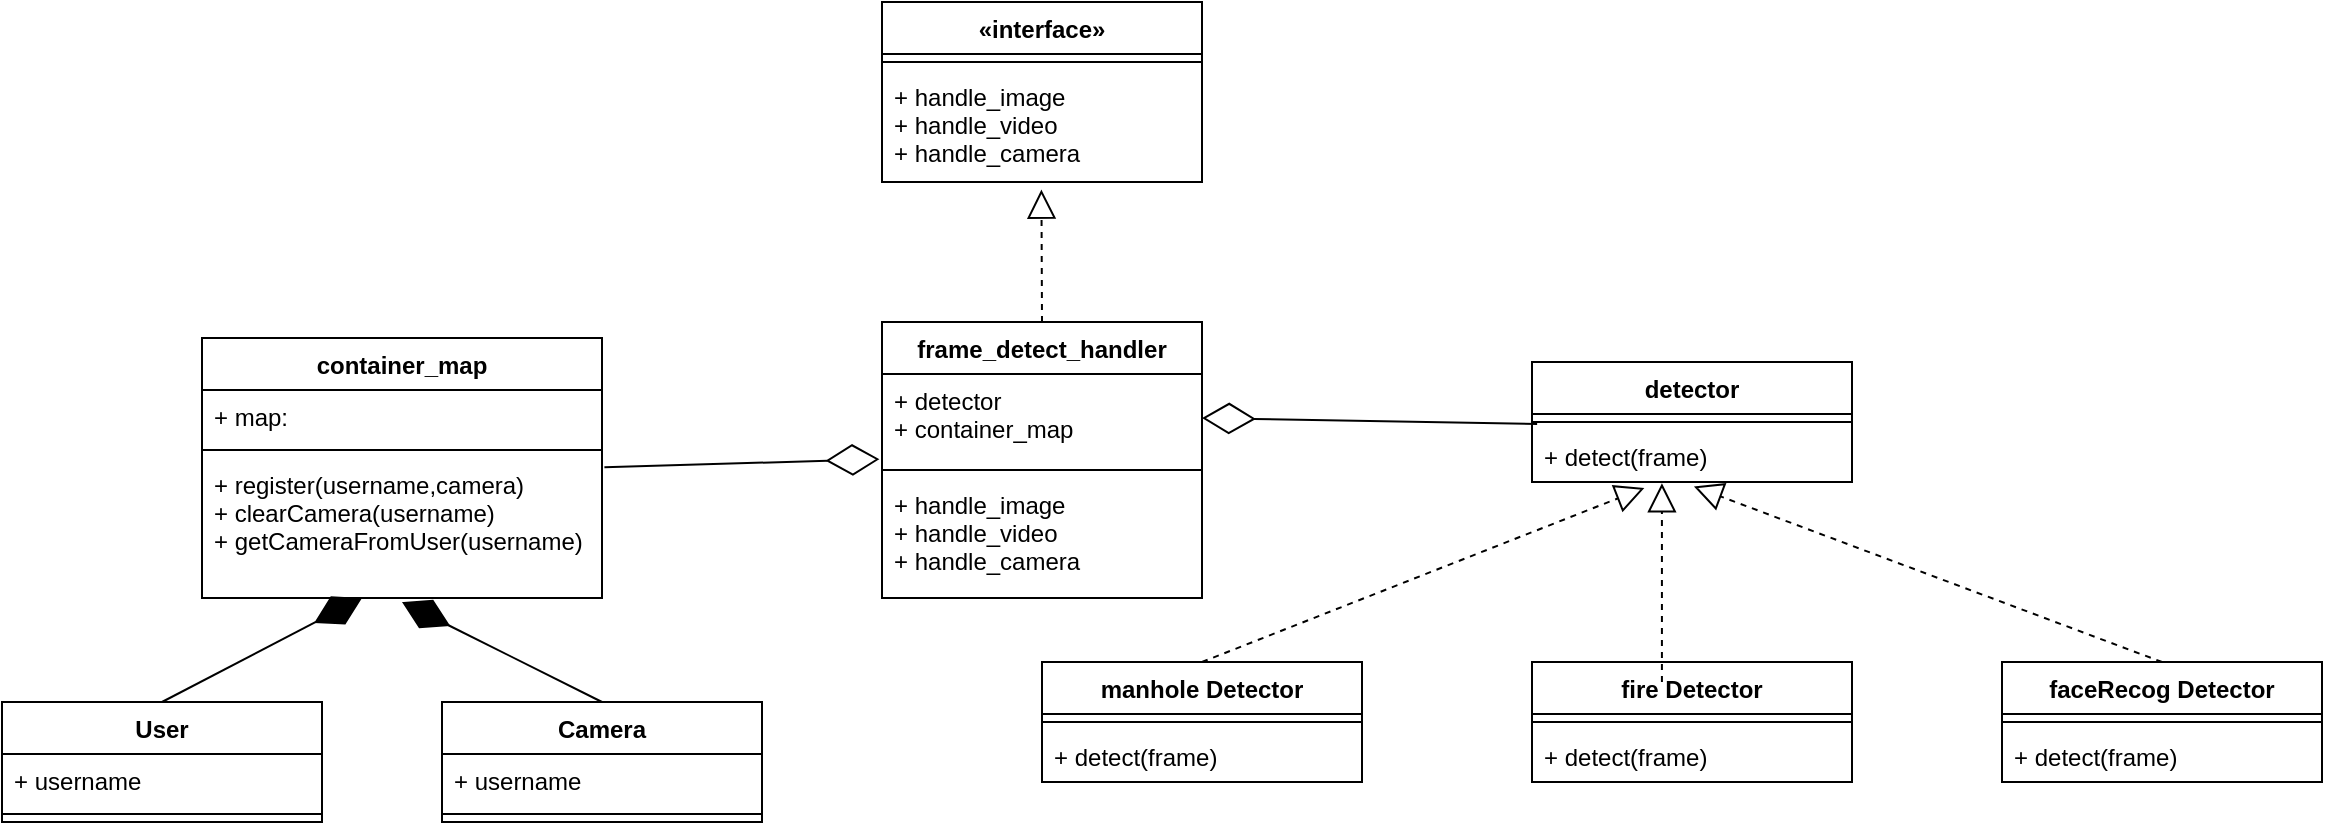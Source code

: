 <mxfile version="20.4.0" type="github">
  <diagram name="Page-1" id="9f46799a-70d6-7492-0946-bef42562c5a5">
    <mxGraphModel dx="1038" dy="579" grid="1" gridSize="10" guides="1" tooltips="1" connect="1" arrows="1" fold="1" page="1" pageScale="1" pageWidth="1100" pageHeight="850" background="none" math="0" shadow="0">
      <root>
        <mxCell id="0" />
        <mxCell id="1" parent="0" />
        <mxCell id="DuOYHpPOITpK8MxlzqWn-26" value="manhole Detector" style="swimlane;fontStyle=1;align=center;verticalAlign=top;childLayout=stackLayout;horizontal=1;startSize=26;horizontalStack=0;resizeParent=1;resizeParentMax=0;resizeLast=0;collapsible=1;marginBottom=0;" vertex="1" parent="1">
          <mxGeometry x="720" y="350" width="160" height="60" as="geometry" />
        </mxCell>
        <mxCell id="DuOYHpPOITpK8MxlzqWn-28" value="" style="line;strokeWidth=1;fillColor=none;align=left;verticalAlign=middle;spacingTop=-1;spacingLeft=3;spacingRight=3;rotatable=0;labelPosition=right;points=[];portConstraint=eastwest;strokeColor=inherit;" vertex="1" parent="DuOYHpPOITpK8MxlzqWn-26">
          <mxGeometry y="26" width="160" height="8" as="geometry" />
        </mxCell>
        <mxCell id="DuOYHpPOITpK8MxlzqWn-29" value="+ detect(frame)" style="text;strokeColor=none;fillColor=none;align=left;verticalAlign=top;spacingLeft=4;spacingRight=4;overflow=hidden;rotatable=0;points=[[0,0.5],[1,0.5]];portConstraint=eastwest;" vertex="1" parent="DuOYHpPOITpK8MxlzqWn-26">
          <mxGeometry y="34" width="160" height="26" as="geometry" />
        </mxCell>
        <mxCell id="DuOYHpPOITpK8MxlzqWn-30" value="fire Detector" style="swimlane;fontStyle=1;align=center;verticalAlign=top;childLayout=stackLayout;horizontal=1;startSize=26;horizontalStack=0;resizeParent=1;resizeParentMax=0;resizeLast=0;collapsible=1;marginBottom=0;" vertex="1" parent="1">
          <mxGeometry x="965" y="350" width="160" height="60" as="geometry" />
        </mxCell>
        <mxCell id="DuOYHpPOITpK8MxlzqWn-32" value="" style="line;strokeWidth=1;fillColor=none;align=left;verticalAlign=middle;spacingTop=-1;spacingLeft=3;spacingRight=3;rotatable=0;labelPosition=right;points=[];portConstraint=eastwest;strokeColor=inherit;" vertex="1" parent="DuOYHpPOITpK8MxlzqWn-30">
          <mxGeometry y="26" width="160" height="8" as="geometry" />
        </mxCell>
        <mxCell id="DuOYHpPOITpK8MxlzqWn-33" value="+ detect(frame)" style="text;strokeColor=none;fillColor=none;align=left;verticalAlign=top;spacingLeft=4;spacingRight=4;overflow=hidden;rotatable=0;points=[[0,0.5],[1,0.5]];portConstraint=eastwest;" vertex="1" parent="DuOYHpPOITpK8MxlzqWn-30">
          <mxGeometry y="34" width="160" height="26" as="geometry" />
        </mxCell>
        <mxCell id="DuOYHpPOITpK8MxlzqWn-34" value="faceRecog Detector" style="swimlane;fontStyle=1;align=center;verticalAlign=top;childLayout=stackLayout;horizontal=1;startSize=26;horizontalStack=0;resizeParent=1;resizeParentMax=0;resizeLast=0;collapsible=1;marginBottom=0;" vertex="1" parent="1">
          <mxGeometry x="1200" y="350" width="160" height="60" as="geometry" />
        </mxCell>
        <mxCell id="DuOYHpPOITpK8MxlzqWn-36" value="" style="line;strokeWidth=1;fillColor=none;align=left;verticalAlign=middle;spacingTop=-1;spacingLeft=3;spacingRight=3;rotatable=0;labelPosition=right;points=[];portConstraint=eastwest;strokeColor=inherit;" vertex="1" parent="DuOYHpPOITpK8MxlzqWn-34">
          <mxGeometry y="26" width="160" height="8" as="geometry" />
        </mxCell>
        <mxCell id="DuOYHpPOITpK8MxlzqWn-37" value="+ detect(frame)" style="text;strokeColor=none;fillColor=none;align=left;verticalAlign=top;spacingLeft=4;spacingRight=4;overflow=hidden;rotatable=0;points=[[0,0.5],[1,0.5]];portConstraint=eastwest;" vertex="1" parent="DuOYHpPOITpK8MxlzqWn-34">
          <mxGeometry y="34" width="160" height="26" as="geometry" />
        </mxCell>
        <mxCell id="DuOYHpPOITpK8MxlzqWn-43" value="«interface»&#xa;" style="swimlane;fontStyle=1;align=center;verticalAlign=top;childLayout=stackLayout;horizontal=1;startSize=26;horizontalStack=0;resizeParent=1;resizeParentMax=0;resizeLast=0;collapsible=1;marginBottom=0;" vertex="1" parent="1">
          <mxGeometry x="640" y="20" width="160" height="90" as="geometry" />
        </mxCell>
        <mxCell id="DuOYHpPOITpK8MxlzqWn-45" value="" style="line;strokeWidth=1;fillColor=none;align=left;verticalAlign=middle;spacingTop=-1;spacingLeft=3;spacingRight=3;rotatable=0;labelPosition=right;points=[];portConstraint=eastwest;strokeColor=inherit;" vertex="1" parent="DuOYHpPOITpK8MxlzqWn-43">
          <mxGeometry y="26" width="160" height="8" as="geometry" />
        </mxCell>
        <mxCell id="DuOYHpPOITpK8MxlzqWn-46" value="+ handle_image&#xa;+ handle_video&#xa;+ handle_camera" style="text;strokeColor=none;fillColor=none;align=left;verticalAlign=top;spacingLeft=4;spacingRight=4;overflow=hidden;rotatable=0;points=[[0,0.5],[1,0.5]];portConstraint=eastwest;" vertex="1" parent="DuOYHpPOITpK8MxlzqWn-43">
          <mxGeometry y="34" width="160" height="56" as="geometry" />
        </mxCell>
        <mxCell id="DuOYHpPOITpK8MxlzqWn-47" value="" style="endArrow=block;dashed=1;endFill=0;endSize=12;html=1;rounded=0;entryX=0.492;entryY=1.068;entryDx=0;entryDy=0;entryPerimeter=0;" edge="1" parent="1">
          <mxGeometry width="160" relative="1" as="geometry">
            <mxPoint x="720" y="180" as="sourcePoint" />
            <mxPoint x="719.72" y="113.808" as="targetPoint" />
          </mxGeometry>
        </mxCell>
        <mxCell id="DuOYHpPOITpK8MxlzqWn-49" value="detector" style="swimlane;fontStyle=1;align=center;verticalAlign=top;childLayout=stackLayout;horizontal=1;startSize=26;horizontalStack=0;resizeParent=1;resizeParentMax=0;resizeLast=0;collapsible=1;marginBottom=0;" vertex="1" parent="1">
          <mxGeometry x="965" y="200" width="160" height="60" as="geometry" />
        </mxCell>
        <mxCell id="DuOYHpPOITpK8MxlzqWn-50" value="" style="line;strokeWidth=1;fillColor=none;align=left;verticalAlign=middle;spacingTop=-1;spacingLeft=3;spacingRight=3;rotatable=0;labelPosition=right;points=[];portConstraint=eastwest;strokeColor=inherit;" vertex="1" parent="DuOYHpPOITpK8MxlzqWn-49">
          <mxGeometry y="26" width="160" height="8" as="geometry" />
        </mxCell>
        <mxCell id="DuOYHpPOITpK8MxlzqWn-51" value="+ detect(frame)" style="text;strokeColor=none;fillColor=none;align=left;verticalAlign=top;spacingLeft=4;spacingRight=4;overflow=hidden;rotatable=0;points=[[0,0.5],[1,0.5]];portConstraint=eastwest;" vertex="1" parent="DuOYHpPOITpK8MxlzqWn-49">
          <mxGeometry y="34" width="160" height="26" as="geometry" />
        </mxCell>
        <mxCell id="DuOYHpPOITpK8MxlzqWn-52" value="frame_detect_handler" style="swimlane;fontStyle=1;align=center;verticalAlign=top;childLayout=stackLayout;horizontal=1;startSize=26;horizontalStack=0;resizeParent=1;resizeParentMax=0;resizeLast=0;collapsible=1;marginBottom=0;" vertex="1" parent="1">
          <mxGeometry x="640" y="180" width="160" height="138" as="geometry" />
        </mxCell>
        <mxCell id="DuOYHpPOITpK8MxlzqWn-53" value="+ detector&#xa;+ container_map" style="text;strokeColor=none;fillColor=none;align=left;verticalAlign=top;spacingLeft=4;spacingRight=4;overflow=hidden;rotatable=0;points=[[0,0.5],[1,0.5]];portConstraint=eastwest;" vertex="1" parent="DuOYHpPOITpK8MxlzqWn-52">
          <mxGeometry y="26" width="160" height="44" as="geometry" />
        </mxCell>
        <mxCell id="DuOYHpPOITpK8MxlzqWn-54" value="" style="line;strokeWidth=1;fillColor=none;align=left;verticalAlign=middle;spacingTop=-1;spacingLeft=3;spacingRight=3;rotatable=0;labelPosition=right;points=[];portConstraint=eastwest;strokeColor=inherit;" vertex="1" parent="DuOYHpPOITpK8MxlzqWn-52">
          <mxGeometry y="70" width="160" height="8" as="geometry" />
        </mxCell>
        <mxCell id="DuOYHpPOITpK8MxlzqWn-55" value="+ handle_image&#xa;+ handle_video&#xa;+ handle_camera" style="text;strokeColor=none;fillColor=none;align=left;verticalAlign=top;spacingLeft=4;spacingRight=4;overflow=hidden;rotatable=0;points=[[0,0.5],[1,0.5]];portConstraint=eastwest;" vertex="1" parent="DuOYHpPOITpK8MxlzqWn-52">
          <mxGeometry y="78" width="160" height="60" as="geometry" />
        </mxCell>
        <mxCell id="DuOYHpPOITpK8MxlzqWn-56" value="" style="endArrow=block;dashed=1;endFill=0;endSize=12;html=1;rounded=0;entryX=0.351;entryY=1.115;entryDx=0;entryDy=0;entryPerimeter=0;exitX=0.5;exitY=0;exitDx=0;exitDy=0;" edge="1" parent="1" source="DuOYHpPOITpK8MxlzqWn-26" target="DuOYHpPOITpK8MxlzqWn-51">
          <mxGeometry width="160" relative="1" as="geometry">
            <mxPoint x="810" y="320" as="sourcePoint" />
            <mxPoint x="970" y="320" as="targetPoint" />
          </mxGeometry>
        </mxCell>
        <mxCell id="DuOYHpPOITpK8MxlzqWn-57" value="" style="endArrow=block;dashed=1;endFill=0;endSize=12;html=1;rounded=0;exitX=0.406;exitY=0.167;exitDx=0;exitDy=0;exitPerimeter=0;entryX=0.406;entryY=1.023;entryDx=0;entryDy=0;entryPerimeter=0;" edge="1" parent="1" source="DuOYHpPOITpK8MxlzqWn-30" target="DuOYHpPOITpK8MxlzqWn-51">
          <mxGeometry width="160" relative="1" as="geometry">
            <mxPoint x="1020" y="310" as="sourcePoint" />
            <mxPoint x="1030" y="250" as="targetPoint" />
          </mxGeometry>
        </mxCell>
        <mxCell id="DuOYHpPOITpK8MxlzqWn-58" value="" style="endArrow=block;dashed=1;endFill=0;endSize=12;html=1;rounded=0;exitX=0.5;exitY=0;exitDx=0;exitDy=0;entryX=0.506;entryY=1.085;entryDx=0;entryDy=0;entryPerimeter=0;" edge="1" parent="1" source="DuOYHpPOITpK8MxlzqWn-34" target="DuOYHpPOITpK8MxlzqWn-51">
          <mxGeometry width="160" relative="1" as="geometry">
            <mxPoint x="1170" y="300" as="sourcePoint" />
            <mxPoint x="1030" y="240" as="targetPoint" />
          </mxGeometry>
        </mxCell>
        <mxCell id="DuOYHpPOITpK8MxlzqWn-59" value="" style="endArrow=diamondThin;endFill=0;endSize=24;html=1;rounded=0;exitX=0.016;exitY=0.625;exitDx=0;exitDy=0;exitPerimeter=0;entryX=1;entryY=0.5;entryDx=0;entryDy=0;" edge="1" parent="1" source="DuOYHpPOITpK8MxlzqWn-50" target="DuOYHpPOITpK8MxlzqWn-53">
          <mxGeometry width="160" relative="1" as="geometry">
            <mxPoint x="720" y="200" as="sourcePoint" />
            <mxPoint x="880" y="200" as="targetPoint" />
          </mxGeometry>
        </mxCell>
        <mxCell id="DuOYHpPOITpK8MxlzqWn-60" value="User" style="swimlane;fontStyle=1;align=center;verticalAlign=top;childLayout=stackLayout;horizontal=1;startSize=26;horizontalStack=0;resizeParent=1;resizeParentMax=0;resizeLast=0;collapsible=1;marginBottom=0;" vertex="1" parent="1">
          <mxGeometry x="200" y="370" width="160" height="60" as="geometry" />
        </mxCell>
        <mxCell id="DuOYHpPOITpK8MxlzqWn-61" value="+ username" style="text;strokeColor=none;fillColor=none;align=left;verticalAlign=top;spacingLeft=4;spacingRight=4;overflow=hidden;rotatable=0;points=[[0,0.5],[1,0.5]];portConstraint=eastwest;" vertex="1" parent="DuOYHpPOITpK8MxlzqWn-60">
          <mxGeometry y="26" width="160" height="26" as="geometry" />
        </mxCell>
        <mxCell id="DuOYHpPOITpK8MxlzqWn-62" value="" style="line;strokeWidth=1;fillColor=none;align=left;verticalAlign=middle;spacingTop=-1;spacingLeft=3;spacingRight=3;rotatable=0;labelPosition=right;points=[];portConstraint=eastwest;strokeColor=inherit;" vertex="1" parent="DuOYHpPOITpK8MxlzqWn-60">
          <mxGeometry y="52" width="160" height="8" as="geometry" />
        </mxCell>
        <mxCell id="DuOYHpPOITpK8MxlzqWn-64" value="container_map" style="swimlane;fontStyle=1;align=center;verticalAlign=top;childLayout=stackLayout;horizontal=1;startSize=26;horizontalStack=0;resizeParent=1;resizeParentMax=0;resizeLast=0;collapsible=1;marginBottom=0;" vertex="1" parent="1">
          <mxGeometry x="300" y="188" width="200" height="130" as="geometry" />
        </mxCell>
        <mxCell id="DuOYHpPOITpK8MxlzqWn-65" value="+ map: " style="text;strokeColor=none;fillColor=none;align=left;verticalAlign=top;spacingLeft=4;spacingRight=4;overflow=hidden;rotatable=0;points=[[0,0.5],[1,0.5]];portConstraint=eastwest;" vertex="1" parent="DuOYHpPOITpK8MxlzqWn-64">
          <mxGeometry y="26" width="200" height="26" as="geometry" />
        </mxCell>
        <mxCell id="DuOYHpPOITpK8MxlzqWn-66" value="" style="line;strokeWidth=1;fillColor=none;align=left;verticalAlign=middle;spacingTop=-1;spacingLeft=3;spacingRight=3;rotatable=0;labelPosition=right;points=[];portConstraint=eastwest;strokeColor=inherit;" vertex="1" parent="DuOYHpPOITpK8MxlzqWn-64">
          <mxGeometry y="52" width="200" height="8" as="geometry" />
        </mxCell>
        <mxCell id="DuOYHpPOITpK8MxlzqWn-67" value="+ register(username,camera)&#xa;+ clearCamera(username)&#xa;+ getCameraFromUser(username)" style="text;strokeColor=none;fillColor=none;align=left;verticalAlign=top;spacingLeft=4;spacingRight=4;overflow=hidden;rotatable=0;points=[[0,0.5],[1,0.5]];portConstraint=eastwest;" vertex="1" parent="DuOYHpPOITpK8MxlzqWn-64">
          <mxGeometry y="60" width="200" height="70" as="geometry" />
        </mxCell>
        <mxCell id="DuOYHpPOITpK8MxlzqWn-68" value="Camera" style="swimlane;fontStyle=1;align=center;verticalAlign=top;childLayout=stackLayout;horizontal=1;startSize=26;horizontalStack=0;resizeParent=1;resizeParentMax=0;resizeLast=0;collapsible=1;marginBottom=0;" vertex="1" parent="1">
          <mxGeometry x="420" y="370" width="160" height="60" as="geometry" />
        </mxCell>
        <mxCell id="DuOYHpPOITpK8MxlzqWn-69" value="+ username" style="text;strokeColor=none;fillColor=none;align=left;verticalAlign=top;spacingLeft=4;spacingRight=4;overflow=hidden;rotatable=0;points=[[0,0.5],[1,0.5]];portConstraint=eastwest;" vertex="1" parent="DuOYHpPOITpK8MxlzqWn-68">
          <mxGeometry y="26" width="160" height="26" as="geometry" />
        </mxCell>
        <mxCell id="DuOYHpPOITpK8MxlzqWn-70" value="" style="line;strokeWidth=1;fillColor=none;align=left;verticalAlign=middle;spacingTop=-1;spacingLeft=3;spacingRight=3;rotatable=0;labelPosition=right;points=[];portConstraint=eastwest;strokeColor=inherit;" vertex="1" parent="DuOYHpPOITpK8MxlzqWn-68">
          <mxGeometry y="52" width="160" height="8" as="geometry" />
        </mxCell>
        <mxCell id="DuOYHpPOITpK8MxlzqWn-72" value="" style="endArrow=diamondThin;endFill=0;endSize=24;html=1;rounded=0;entryX=-0.008;entryY=0.968;entryDx=0;entryDy=0;entryPerimeter=0;exitX=1.006;exitY=0.066;exitDx=0;exitDy=0;exitPerimeter=0;" edge="1" parent="1" source="DuOYHpPOITpK8MxlzqWn-67" target="DuOYHpPOITpK8MxlzqWn-53">
          <mxGeometry width="160" relative="1" as="geometry">
            <mxPoint x="520" y="249" as="sourcePoint" />
            <mxPoint x="630" y="248.5" as="targetPoint" />
          </mxGeometry>
        </mxCell>
        <mxCell id="DuOYHpPOITpK8MxlzqWn-75" value="" style="endArrow=diamondThin;endFill=1;endSize=24;html=1;rounded=0;exitX=0.5;exitY=0;exitDx=0;exitDy=0;" edge="1" parent="1" source="DuOYHpPOITpK8MxlzqWn-68">
          <mxGeometry width="160" relative="1" as="geometry">
            <mxPoint x="500" y="350" as="sourcePoint" />
            <mxPoint x="400" y="320" as="targetPoint" />
          </mxGeometry>
        </mxCell>
        <mxCell id="DuOYHpPOITpK8MxlzqWn-76" value="" style="endArrow=diamondThin;endFill=1;endSize=24;html=1;rounded=0;exitX=0.5;exitY=0;exitDx=0;exitDy=0;" edge="1" parent="1" source="DuOYHpPOITpK8MxlzqWn-60">
          <mxGeometry width="160" relative="1" as="geometry">
            <mxPoint x="220" y="318" as="sourcePoint" />
            <mxPoint x="380" y="318" as="targetPoint" />
          </mxGeometry>
        </mxCell>
      </root>
    </mxGraphModel>
  </diagram>
</mxfile>
